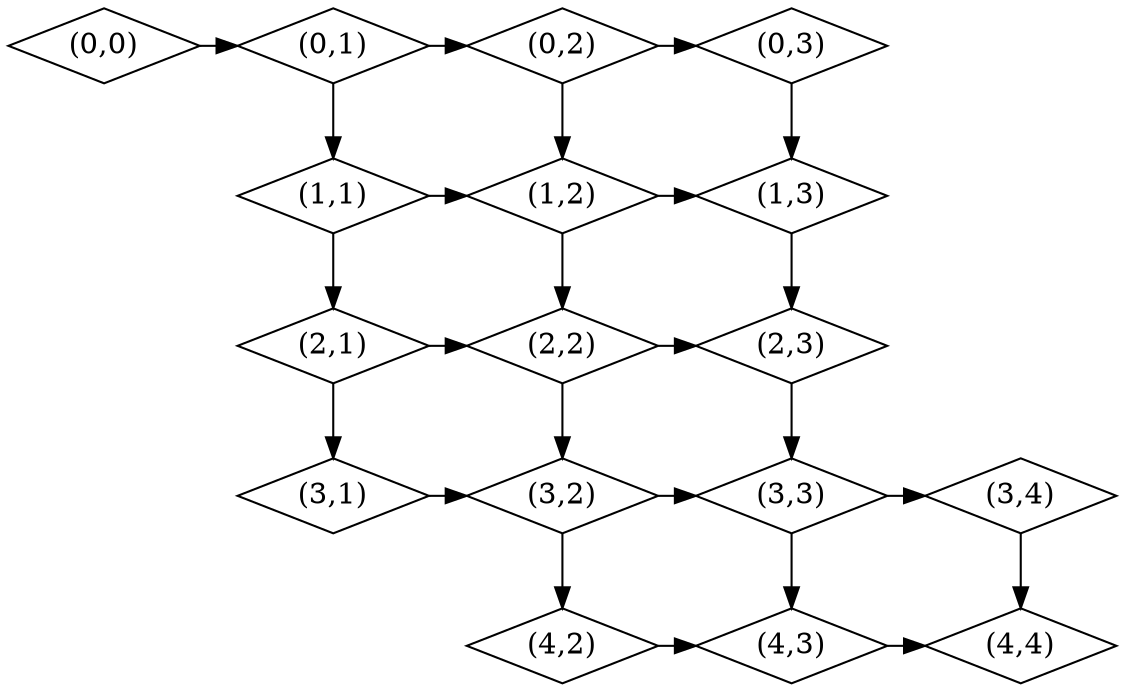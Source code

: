 digraph G {
node[shape=diamond];
"(0,0)"
"(0,1)"
"(0,2)"
"(0,3)"
"(1,1)"
"(1,2)"
"(1,3)"
"(2,1)"
"(2,2)"
"(2,3)"
"(3,1)"
"(3,2)"
"(3,3)"
"(3,4)"
"(4,2)"
"(4,3)"
"(4,4)"

"(0,0)" -> "(0,1)"
"(0,1)" -> "(0,2)"
"(0,2)" -> "(0,3)"

"(1,1)" -> "(1,2)"
"(1,2)" -> "(1,3)"

"(2,1)" -> "(2,2)"
"(2,2)" -> "(2,3)"

"(3,1)" -> "(3,2)"
"(3,2)" -> "(3,3)"
"(3,3)" -> "(3,4)"

"(4,2)" -> "(4,3)"
"(4,3)" -> "(4,4)"

"(0,1)" -> "(1,1)"
"(1,1)" -> "(2,1)"
"(2,1)" -> "(3,1)"

"(0,2)" -> "(1,2)"
"(1,2)" -> "(2,2)"
"(2,2)" -> "(3,2)"
"(3,2)" -> "(4,2)"

"(0,3)" -> "(1,3)"
"(1,3)" -> "(2,3)"
"(2,3)" -> "(3,3)"
"(3,3)" -> "(4,3)"

"(3,4)" -> "(4,4)"

{rank=same; "(0,0)" "(0,1)" "(0,2)" "(0,3)" };
{rank=same; "(1,1)" "(1,2)" "(1,3)" };
{rank=same; "(2,1)" "(2,2)" "(2,3)" };
{rank=same; "(3,1)" "(3,2)" "(3,3)" "(3,4)" };
{rank=same; "(4,2)" "(4,3)" "(4,4)" };
}

